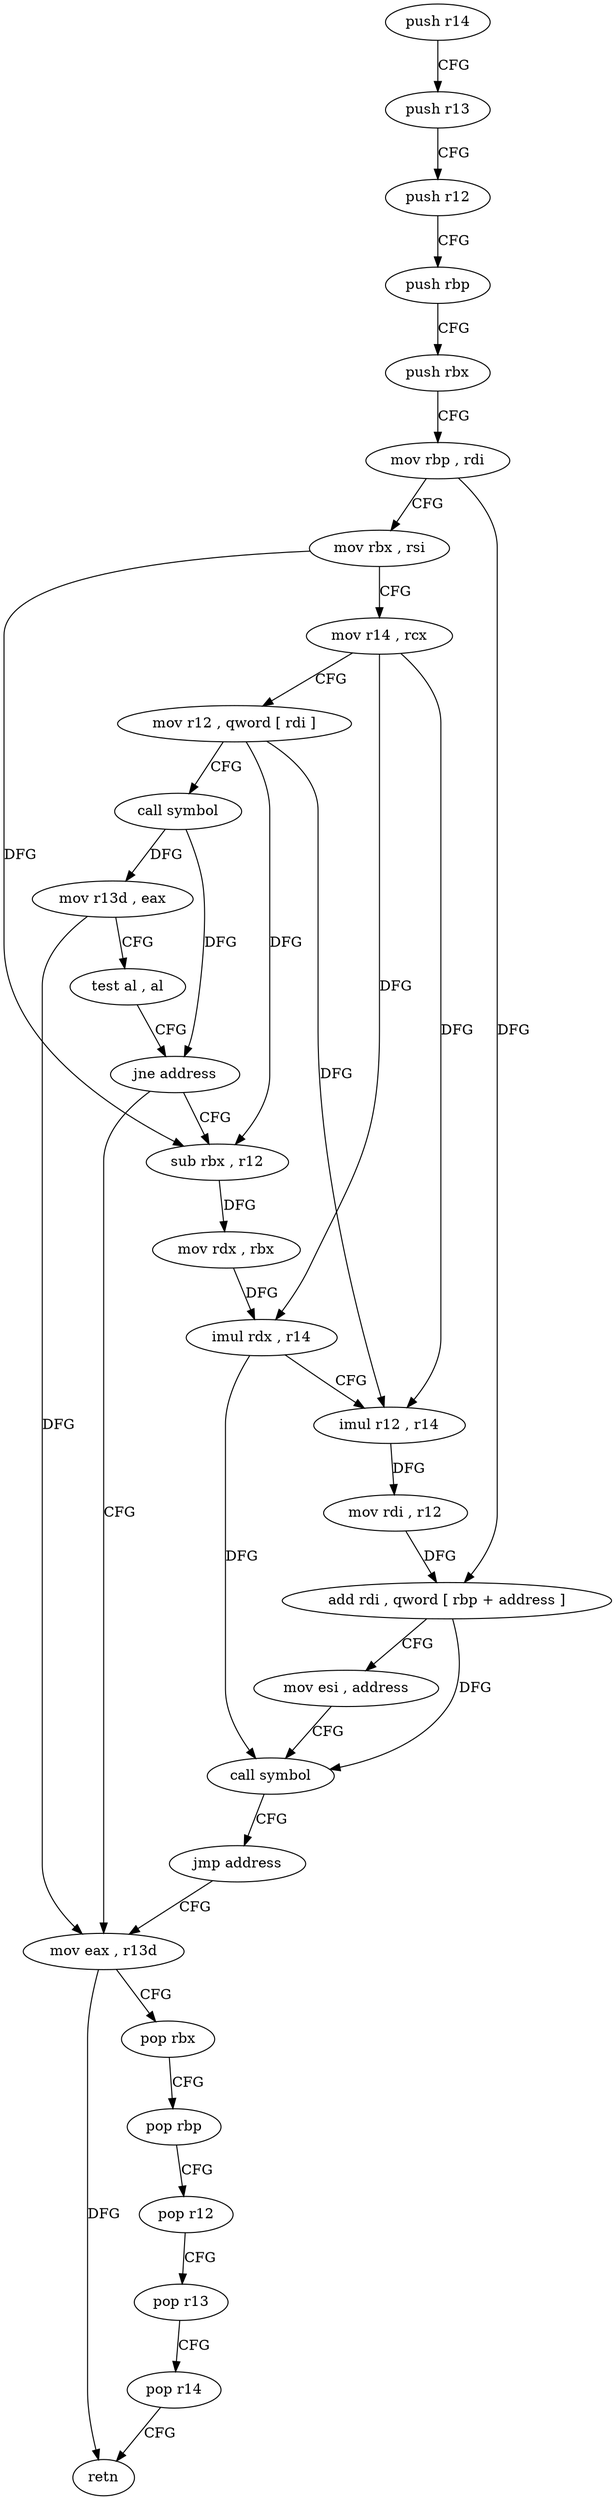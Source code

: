 digraph "func" {
"168120" [label = "push r14" ]
"168122" [label = "push r13" ]
"168124" [label = "push r12" ]
"168126" [label = "push rbp" ]
"168127" [label = "push rbx" ]
"168128" [label = "mov rbp , rdi" ]
"168131" [label = "mov rbx , rsi" ]
"168134" [label = "mov r14 , rcx" ]
"168137" [label = "mov r12 , qword [ rdi ]" ]
"168140" [label = "call symbol" ]
"168145" [label = "mov r13d , eax" ]
"168148" [label = "test al , al" ]
"168150" [label = "jne address" ]
"168164" [label = "sub rbx , r12" ]
"168152" [label = "mov eax , r13d" ]
"168167" [label = "mov rdx , rbx" ]
"168170" [label = "imul rdx , r14" ]
"168174" [label = "imul r12 , r14" ]
"168178" [label = "mov rdi , r12" ]
"168181" [label = "add rdi , qword [ rbp + address ]" ]
"168185" [label = "mov esi , address" ]
"168190" [label = "call symbol" ]
"168195" [label = "jmp address" ]
"168155" [label = "pop rbx" ]
"168156" [label = "pop rbp" ]
"168157" [label = "pop r12" ]
"168159" [label = "pop r13" ]
"168161" [label = "pop r14" ]
"168163" [label = "retn" ]
"168120" -> "168122" [ label = "CFG" ]
"168122" -> "168124" [ label = "CFG" ]
"168124" -> "168126" [ label = "CFG" ]
"168126" -> "168127" [ label = "CFG" ]
"168127" -> "168128" [ label = "CFG" ]
"168128" -> "168131" [ label = "CFG" ]
"168128" -> "168181" [ label = "DFG" ]
"168131" -> "168134" [ label = "CFG" ]
"168131" -> "168164" [ label = "DFG" ]
"168134" -> "168137" [ label = "CFG" ]
"168134" -> "168170" [ label = "DFG" ]
"168134" -> "168174" [ label = "DFG" ]
"168137" -> "168140" [ label = "CFG" ]
"168137" -> "168164" [ label = "DFG" ]
"168137" -> "168174" [ label = "DFG" ]
"168140" -> "168145" [ label = "DFG" ]
"168140" -> "168150" [ label = "DFG" ]
"168145" -> "168148" [ label = "CFG" ]
"168145" -> "168152" [ label = "DFG" ]
"168148" -> "168150" [ label = "CFG" ]
"168150" -> "168164" [ label = "CFG" ]
"168150" -> "168152" [ label = "CFG" ]
"168164" -> "168167" [ label = "DFG" ]
"168152" -> "168155" [ label = "CFG" ]
"168152" -> "168163" [ label = "DFG" ]
"168167" -> "168170" [ label = "DFG" ]
"168170" -> "168174" [ label = "CFG" ]
"168170" -> "168190" [ label = "DFG" ]
"168174" -> "168178" [ label = "DFG" ]
"168178" -> "168181" [ label = "DFG" ]
"168181" -> "168185" [ label = "CFG" ]
"168181" -> "168190" [ label = "DFG" ]
"168185" -> "168190" [ label = "CFG" ]
"168190" -> "168195" [ label = "CFG" ]
"168195" -> "168152" [ label = "CFG" ]
"168155" -> "168156" [ label = "CFG" ]
"168156" -> "168157" [ label = "CFG" ]
"168157" -> "168159" [ label = "CFG" ]
"168159" -> "168161" [ label = "CFG" ]
"168161" -> "168163" [ label = "CFG" ]
}
